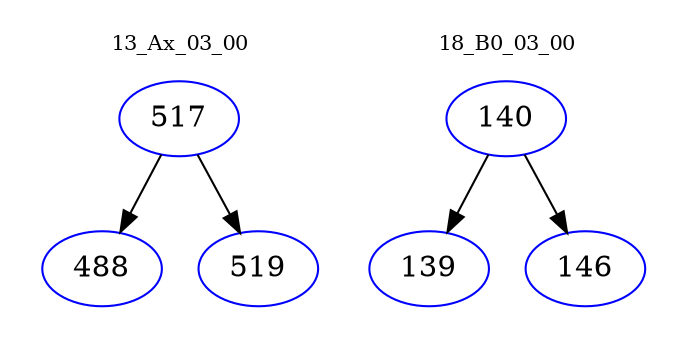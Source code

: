 digraph{
subgraph cluster_0 {
color = white
label = "13_Ax_03_00";
fontsize=10;
T0_517 [label="517", color="blue"]
T0_517 -> T0_488 [color="black"]
T0_488 [label="488", color="blue"]
T0_517 -> T0_519 [color="black"]
T0_519 [label="519", color="blue"]
}
subgraph cluster_1 {
color = white
label = "18_B0_03_00";
fontsize=10;
T1_140 [label="140", color="blue"]
T1_140 -> T1_139 [color="black"]
T1_139 [label="139", color="blue"]
T1_140 -> T1_146 [color="black"]
T1_146 [label="146", color="blue"]
}
}
